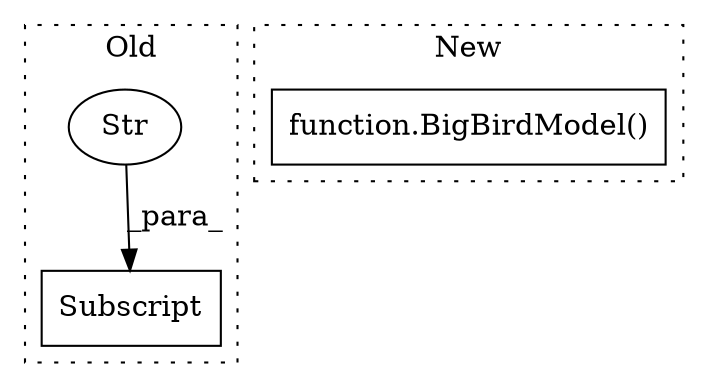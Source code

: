 digraph G {
subgraph cluster0 {
1 [label="Subscript" a="63" s="28872,0" l="34,0" shape="box"];
3 [label="Str" a="66" s="28892" l="13" shape="ellipse"];
label = "Old";
style="dotted";
}
subgraph cluster1 {
2 [label="function.BigBirdModel()" a="75" s="27841,27860" l="13,1" shape="box"];
label = "New";
style="dotted";
}
3 -> 1 [label="_para_"];
}